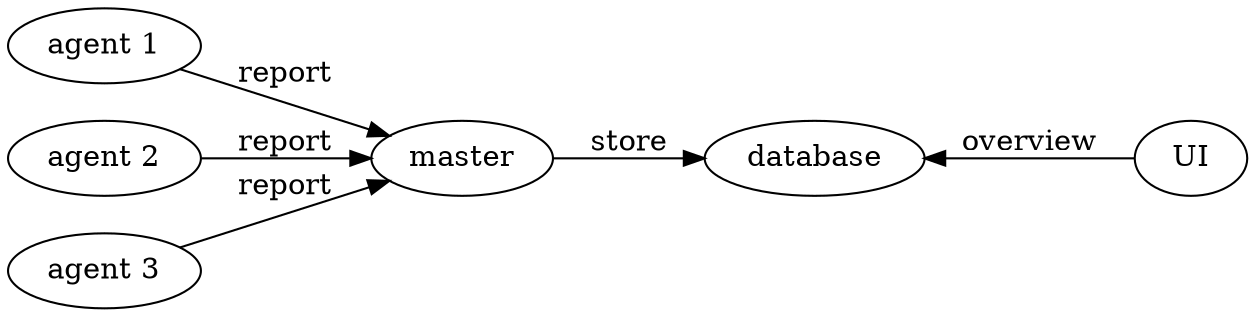 digraph {
	rankdir=LR;

	database -> UI [dir=back label="overview"]
	master -> database [label="store"];
	{agent1 agent2 agent3} -> master [label="report"];

	agent1 [label="agent 1"];
	agent2 [label="agent 2"];
	agent3 [label="agent 3"];
}
